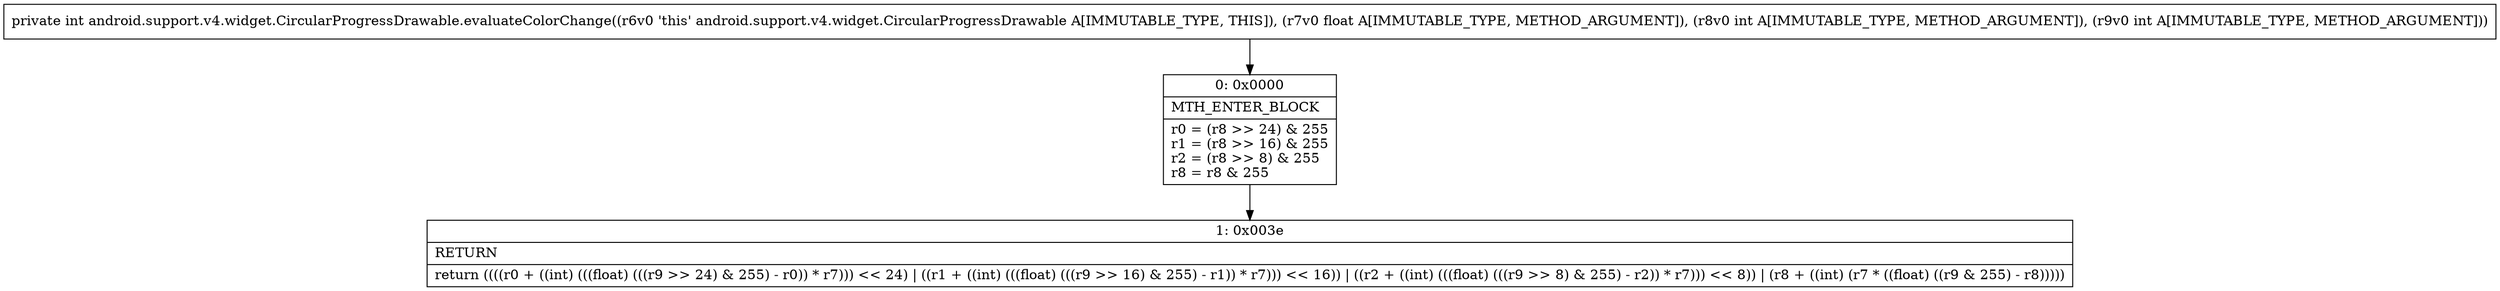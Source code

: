 digraph "CFG forandroid.support.v4.widget.CircularProgressDrawable.evaluateColorChange(FII)I" {
Node_0 [shape=record,label="{0\:\ 0x0000|MTH_ENTER_BLOCK\l|r0 = (r8 \>\> 24) & 255\lr1 = (r8 \>\> 16) & 255\lr2 = (r8 \>\> 8) & 255\lr8 = r8 & 255\l}"];
Node_1 [shape=record,label="{1\:\ 0x003e|RETURN\l|return ((((r0 + ((int) (((float) (((r9 \>\> 24) & 255) \- r0)) * r7))) \<\< 24) \| ((r1 + ((int) (((float) (((r9 \>\> 16) & 255) \- r1)) * r7))) \<\< 16)) \| ((r2 + ((int) (((float) (((r9 \>\> 8) & 255) \- r2)) * r7))) \<\< 8)) \| (r8 + ((int) (r7 * ((float) ((r9 & 255) \- r8)))))\l}"];
MethodNode[shape=record,label="{private int android.support.v4.widget.CircularProgressDrawable.evaluateColorChange((r6v0 'this' android.support.v4.widget.CircularProgressDrawable A[IMMUTABLE_TYPE, THIS]), (r7v0 float A[IMMUTABLE_TYPE, METHOD_ARGUMENT]), (r8v0 int A[IMMUTABLE_TYPE, METHOD_ARGUMENT]), (r9v0 int A[IMMUTABLE_TYPE, METHOD_ARGUMENT])) }"];
MethodNode -> Node_0;
Node_0 -> Node_1;
}

